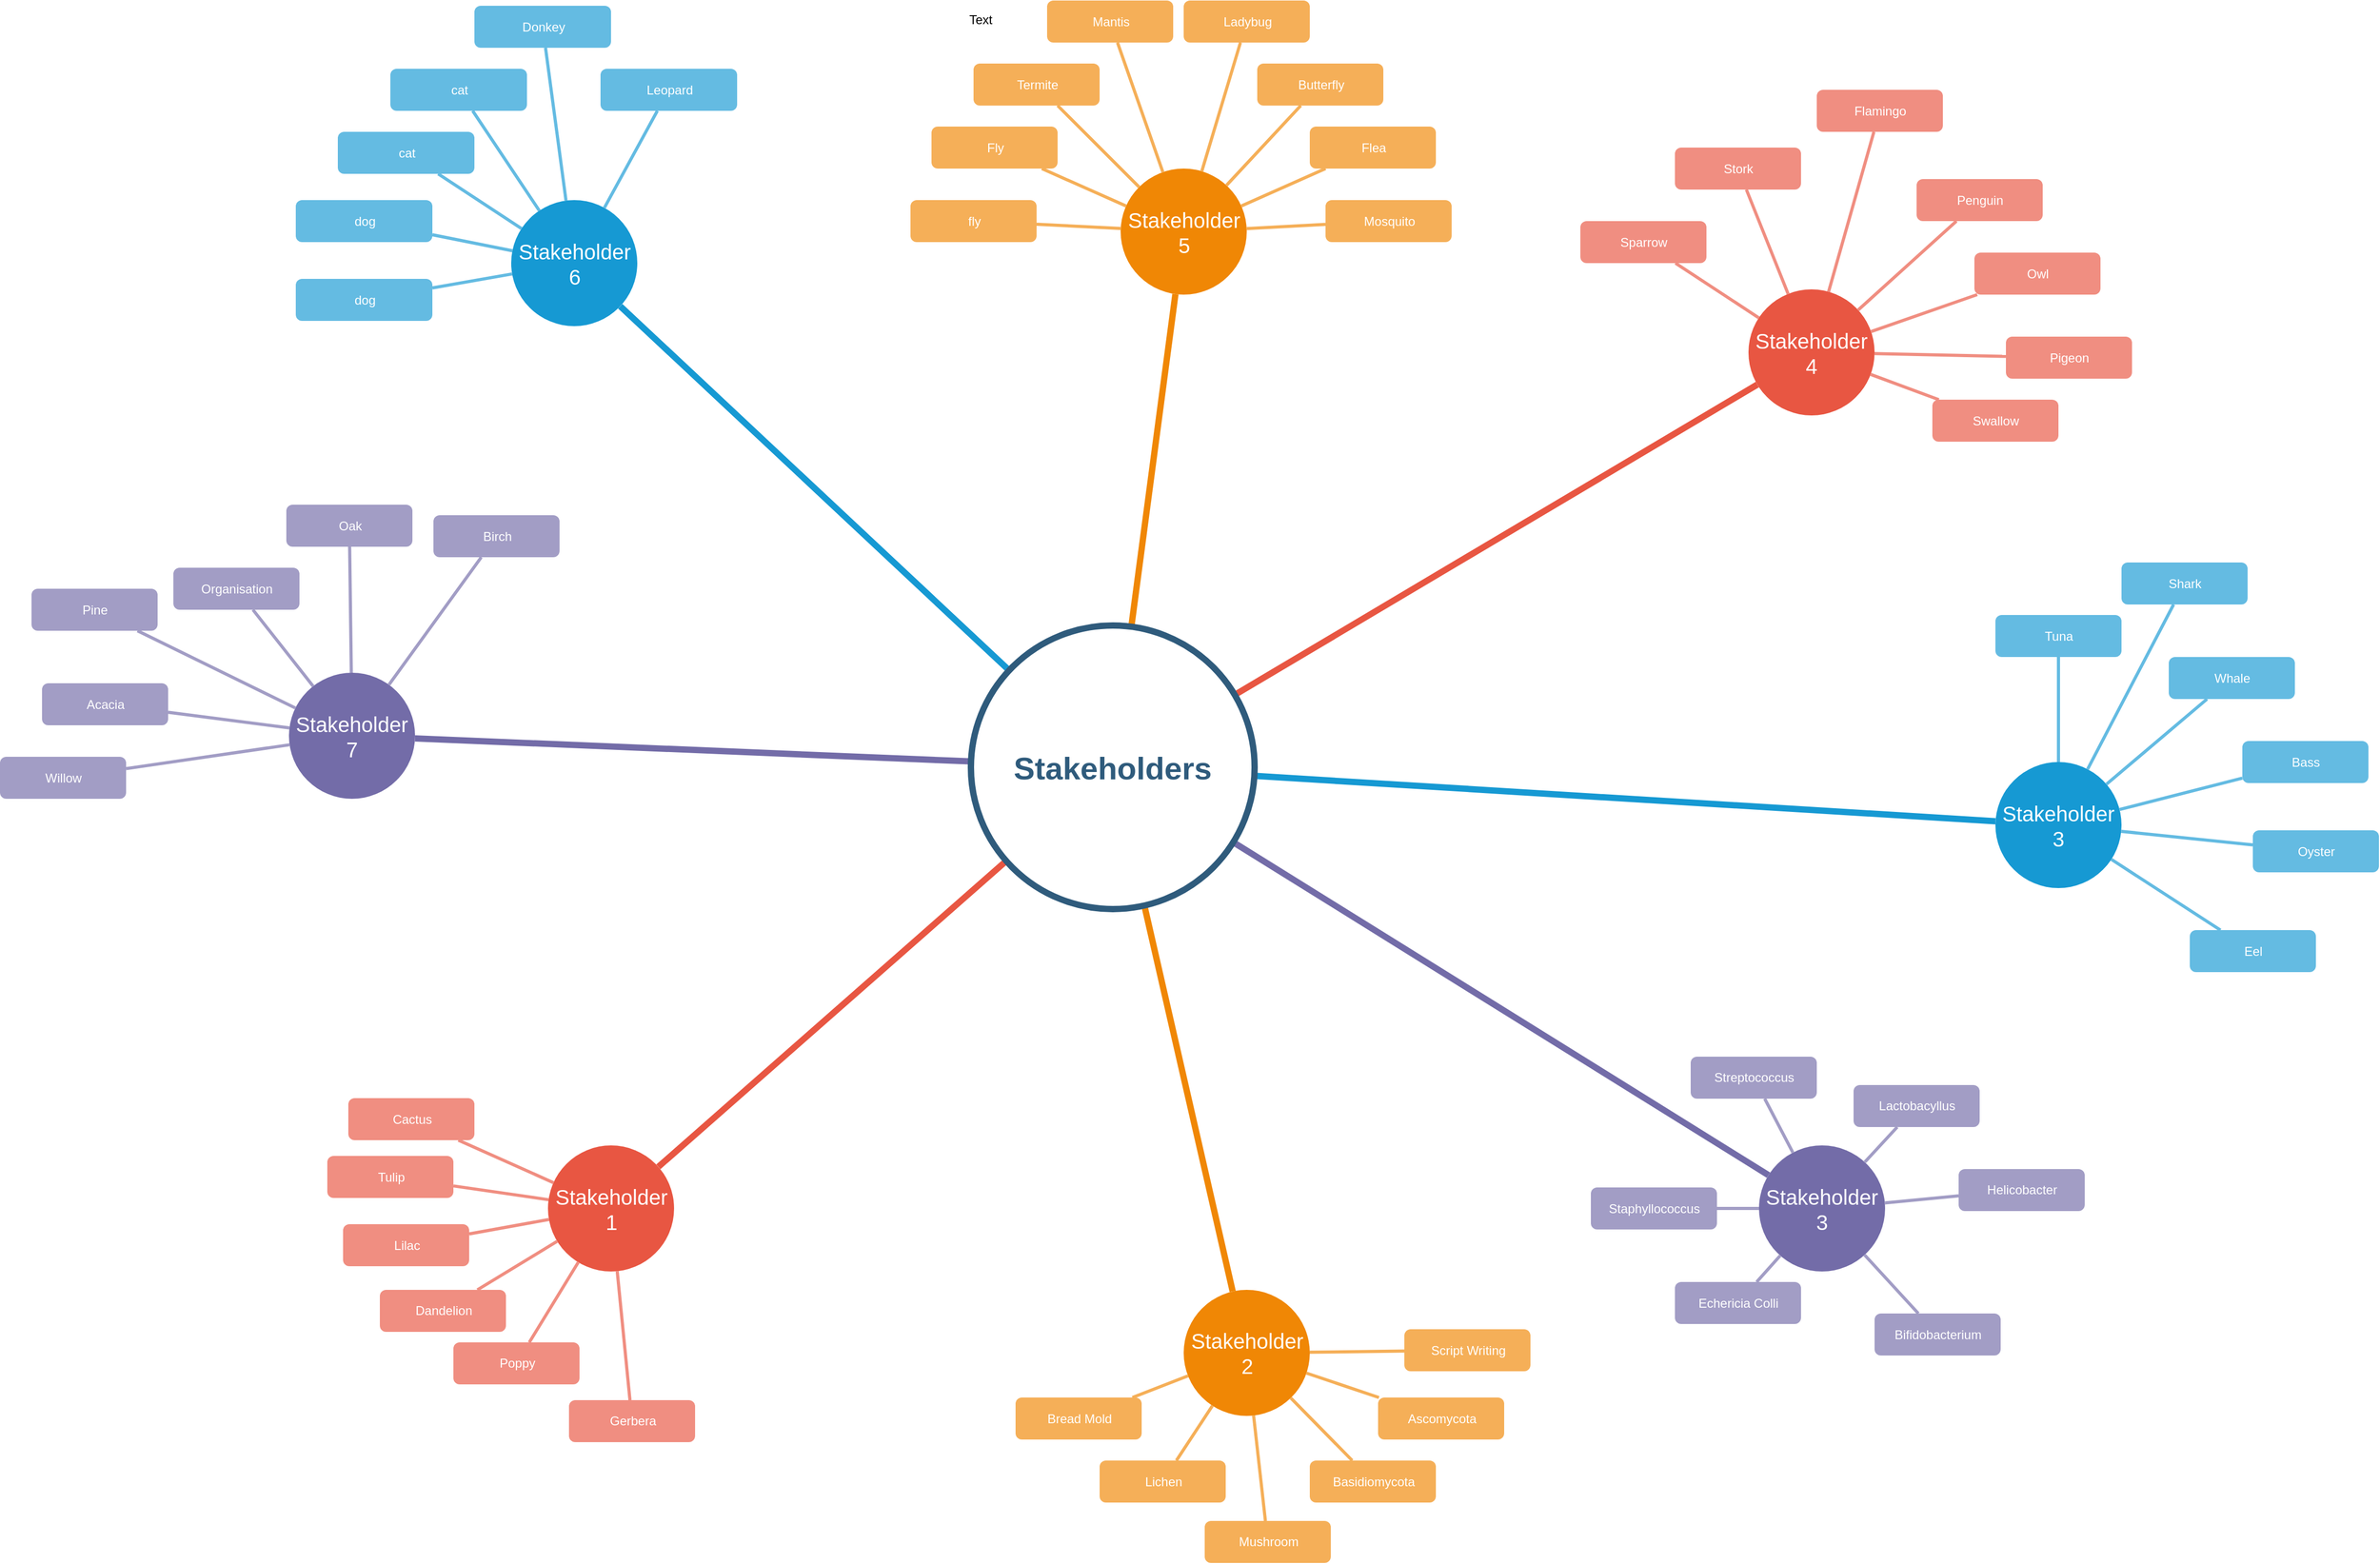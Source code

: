 <mxfile version="16.2.2" type="github">
  <diagram id="6a731a19-8d31-9384-78a2-239565b7b9f0" name="Page-1">
    <mxGraphModel dx="1186" dy="651" grid="1" gridSize="10" guides="1" tooltips="1" connect="1" arrows="1" fold="1" page="1" pageScale="1" pageWidth="1169" pageHeight="827" background="none" math="0" shadow="0">
      <root>
        <mxCell id="0" />
        <mxCell id="1" parent="0" />
        <mxCell id="SnUFuuET0ZNh_R2wUUeh-1542" value="Stakeholder 6" style="ellipse;whiteSpace=wrap;html=1;shadow=0;fontFamily=Helvetica;fontSize=20;fontColor=#FFFFFF;align=center;strokeWidth=3;fillColor=#1699D3;strokeColor=none;" parent="1" vertex="1">
          <mxGeometry x="523.5" y="271.5" width="120" height="120" as="geometry" />
        </mxCell>
        <mxCell id="SnUFuuET0ZNh_R2wUUeh-1543" value="Stakeholder 5" style="ellipse;whiteSpace=wrap;html=1;shadow=0;fontFamily=Helvetica;fontSize=20;fontColor=#FFFFFF;align=center;strokeWidth=3;fillColor=#F08705;strokeColor=none;gradientColor=none;" parent="1" vertex="1">
          <mxGeometry x="1103.5" y="241.5" width="120" height="120" as="geometry" />
        </mxCell>
        <mxCell id="SnUFuuET0ZNh_R2wUUeh-1544" value="Stakeholder 4" style="ellipse;whiteSpace=wrap;html=1;shadow=0;fontFamily=Helvetica;fontSize=20;fontColor=#FFFFFF;align=center;strokeWidth=3;fillColor=#E85642;strokeColor=none;" parent="1" vertex="1">
          <mxGeometry x="1701" y="356.5" width="120" height="120" as="geometry" />
        </mxCell>
        <mxCell id="SnUFuuET0ZNh_R2wUUeh-1545" value="Stakeholder 3" style="ellipse;whiteSpace=wrap;html=1;shadow=0;fontFamily=Helvetica;fontSize=20;fontColor=#FFFFFF;align=center;strokeWidth=3;fillColor=#1699D3;strokeColor=none;" parent="1" vertex="1">
          <mxGeometry x="1936" y="806.5" width="120" height="120" as="geometry" />
        </mxCell>
        <mxCell id="SnUFuuET0ZNh_R2wUUeh-1546" value="Stakeholder 3" style="ellipse;whiteSpace=wrap;html=1;shadow=0;fontFamily=Helvetica;fontSize=20;fontColor=#FFFFFF;align=center;strokeWidth=3;fillColor=#736ca8;strokeColor=none;" parent="1" vertex="1">
          <mxGeometry x="1711" y="1171.5" width="120" height="120" as="geometry" />
        </mxCell>
        <mxCell id="SnUFuuET0ZNh_R2wUUeh-1547" value="Stakeholder 2" style="ellipse;whiteSpace=wrap;html=1;shadow=0;fontFamily=Helvetica;fontSize=20;fontColor=#FFFFFF;align=center;strokeWidth=3;fillColor=#F08705;strokeColor=none;" parent="1" vertex="1">
          <mxGeometry x="1163.5" y="1309" width="120" height="120" as="geometry" />
        </mxCell>
        <mxCell id="SnUFuuET0ZNh_R2wUUeh-1548" value="Stakeholder 1" style="ellipse;whiteSpace=wrap;html=1;shadow=0;fontFamily=Helvetica;fontSize=20;fontColor=#FFFFFF;align=center;strokeWidth=3;fillColor=#E85642;strokeColor=none;" parent="1" vertex="1">
          <mxGeometry x="558.5" y="1171.5" width="120" height="120" as="geometry" />
        </mxCell>
        <mxCell id="SnUFuuET0ZNh_R2wUUeh-1549" style="endArrow=none;strokeWidth=6;strokeColor=#1699D3;html=1;" parent="1" source="SnUFuuET0ZNh_R2wUUeh-1647" target="SnUFuuET0ZNh_R2wUUeh-1542" edge="1">
          <mxGeometry relative="1" as="geometry" />
        </mxCell>
        <mxCell id="SnUFuuET0ZNh_R2wUUeh-1550" style="endArrow=none;strokeWidth=6;strokeColor=#f08705;html=1;" parent="1" source="SnUFuuET0ZNh_R2wUUeh-1647" target="SnUFuuET0ZNh_R2wUUeh-1543" edge="1">
          <mxGeometry relative="1" as="geometry" />
        </mxCell>
        <mxCell id="SnUFuuET0ZNh_R2wUUeh-1551" style="endArrow=none;strokeWidth=6;strokeColor=#E85642;html=1;" parent="1" source="SnUFuuET0ZNh_R2wUUeh-1647" target="SnUFuuET0ZNh_R2wUUeh-1544" edge="1">
          <mxGeometry relative="1" as="geometry" />
        </mxCell>
        <mxCell id="SnUFuuET0ZNh_R2wUUeh-1552" style="endArrow=none;strokeWidth=6;strokeColor=#1699D3;html=1;" parent="1" source="SnUFuuET0ZNh_R2wUUeh-1647" target="SnUFuuET0ZNh_R2wUUeh-1545" edge="1">
          <mxGeometry relative="1" as="geometry" />
        </mxCell>
        <mxCell id="SnUFuuET0ZNh_R2wUUeh-1553" style="endArrow=none;strokeWidth=6;strokeColor=#736CA8;html=1;" parent="1" source="SnUFuuET0ZNh_R2wUUeh-1647" target="SnUFuuET0ZNh_R2wUUeh-1648" edge="1">
          <mxGeometry relative="1" as="geometry" />
        </mxCell>
        <mxCell id="SnUFuuET0ZNh_R2wUUeh-1554" style="endArrow=none;strokeWidth=6;strokeColor=#736ca8;html=1;" parent="1" source="SnUFuuET0ZNh_R2wUUeh-1647" target="SnUFuuET0ZNh_R2wUUeh-1546" edge="1">
          <mxGeometry relative="1" as="geometry" />
        </mxCell>
        <mxCell id="SnUFuuET0ZNh_R2wUUeh-1555" value="" style="edgeStyle=none;endArrow=none;strokeWidth=6;strokeColor=#F08705;html=1;" parent="1" source="SnUFuuET0ZNh_R2wUUeh-1647" target="SnUFuuET0ZNh_R2wUUeh-1547" edge="1">
          <mxGeometry x="181" y="226.5" width="100" height="100" as="geometry">
            <mxPoint x="181" y="326.5" as="sourcePoint" />
            <mxPoint x="281" y="226.5" as="targetPoint" />
          </mxGeometry>
        </mxCell>
        <mxCell id="SnUFuuET0ZNh_R2wUUeh-1556" value="" style="edgeStyle=none;endArrow=none;strokeWidth=6;strokeColor=#E85642;html=1;" parent="1" source="SnUFuuET0ZNh_R2wUUeh-1647" target="SnUFuuET0ZNh_R2wUUeh-1548" edge="1">
          <mxGeometry x="181" y="226.5" width="100" height="100" as="geometry">
            <mxPoint x="181" y="326.5" as="sourcePoint" />
            <mxPoint x="281" y="226.5" as="targetPoint" />
          </mxGeometry>
        </mxCell>
        <mxCell id="SnUFuuET0ZNh_R2wUUeh-1557" value="dog" style="rounded=1;fillColor=#64BBE2;strokeColor=none;strokeWidth=3;shadow=0;html=1;fontColor=#FFFFFF;" parent="1" vertex="1">
          <mxGeometry x="318.5" y="346.5" width="130" height="40" as="geometry" />
        </mxCell>
        <mxCell id="SnUFuuET0ZNh_R2wUUeh-1558" value="dog" style="rounded=1;fillColor=#64BBE2;strokeColor=none;strokeWidth=3;shadow=0;html=1;fontColor=#FFFFFF;" parent="1" vertex="1">
          <mxGeometry x="318.5" y="271.5" width="130" height="40" as="geometry" />
        </mxCell>
        <mxCell id="SnUFuuET0ZNh_R2wUUeh-1559" value="cat" style="rounded=1;fillColor=#64BBE2;strokeColor=none;strokeWidth=3;shadow=0;html=1;fontColor=#FFFFFF;" parent="1" vertex="1">
          <mxGeometry x="358.5" y="206.5" width="130" height="40" as="geometry" />
        </mxCell>
        <mxCell id="SnUFuuET0ZNh_R2wUUeh-1560" value="cat" style="rounded=1;fillColor=#64BBE2;strokeColor=none;strokeWidth=3;shadow=0;html=1;fontColor=#FFFFFF;" parent="1" vertex="1">
          <mxGeometry x="408.5" y="146.5" width="130" height="40" as="geometry" />
        </mxCell>
        <mxCell id="SnUFuuET0ZNh_R2wUUeh-1561" value="Donkey" style="rounded=1;fillColor=#64BBE2;strokeColor=none;strokeWidth=3;shadow=0;html=1;fontColor=#FFFFFF;" parent="1" vertex="1">
          <mxGeometry x="488.5" y="86.5" width="130" height="40" as="geometry" />
        </mxCell>
        <mxCell id="SnUFuuET0ZNh_R2wUUeh-1562" value="Leopard" style="rounded=1;fillColor=#64BBE2;strokeColor=none;strokeWidth=3;shadow=0;html=1;fontColor=#FFFFFF;" parent="1" vertex="1">
          <mxGeometry x="608.5" y="146.5" width="130" height="40" as="geometry" />
        </mxCell>
        <mxCell id="SnUFuuET0ZNh_R2wUUeh-1563" value="" style="edgeStyle=none;endArrow=none;strokeWidth=3;strokeColor=#64BBE2;html=1;" parent="1" source="SnUFuuET0ZNh_R2wUUeh-1542" target="SnUFuuET0ZNh_R2wUUeh-1557" edge="1">
          <mxGeometry x="-221.5" y="56.5" width="100" height="100" as="geometry">
            <mxPoint x="-221.5" y="156.5" as="sourcePoint" />
            <mxPoint x="-121.5" y="56.5" as="targetPoint" />
          </mxGeometry>
        </mxCell>
        <mxCell id="SnUFuuET0ZNh_R2wUUeh-1564" value="" style="edgeStyle=none;endArrow=none;strokeWidth=3;strokeColor=#64BBE2;html=1;" parent="1" source="SnUFuuET0ZNh_R2wUUeh-1542" target="SnUFuuET0ZNh_R2wUUeh-1558" edge="1">
          <mxGeometry x="-221.5" y="56.5" width="100" height="100" as="geometry">
            <mxPoint x="-221.5" y="156.5" as="sourcePoint" />
            <mxPoint x="-121.5" y="56.5" as="targetPoint" />
          </mxGeometry>
        </mxCell>
        <mxCell id="SnUFuuET0ZNh_R2wUUeh-1565" value="" style="edgeStyle=none;endArrow=none;strokeWidth=3;strokeColor=#64BBE2;html=1;" parent="1" source="SnUFuuET0ZNh_R2wUUeh-1542" target="SnUFuuET0ZNh_R2wUUeh-1559" edge="1">
          <mxGeometry x="-221.5" y="56.5" width="100" height="100" as="geometry">
            <mxPoint x="-221.5" y="156.5" as="sourcePoint" />
            <mxPoint x="-121.5" y="56.5" as="targetPoint" />
          </mxGeometry>
        </mxCell>
        <mxCell id="SnUFuuET0ZNh_R2wUUeh-1566" value="" style="edgeStyle=none;endArrow=none;strokeWidth=3;strokeColor=#64BBE2;html=1;" parent="1" source="SnUFuuET0ZNh_R2wUUeh-1542" target="SnUFuuET0ZNh_R2wUUeh-1560" edge="1">
          <mxGeometry x="-221.5" y="56.5" width="100" height="100" as="geometry">
            <mxPoint x="-221.5" y="156.5" as="sourcePoint" />
            <mxPoint x="-121.5" y="56.5" as="targetPoint" />
          </mxGeometry>
        </mxCell>
        <mxCell id="SnUFuuET0ZNh_R2wUUeh-1567" value="" style="edgeStyle=none;endArrow=none;strokeWidth=3;strokeColor=#64BBE2;html=1;" parent="1" source="SnUFuuET0ZNh_R2wUUeh-1542" target="SnUFuuET0ZNh_R2wUUeh-1561" edge="1">
          <mxGeometry x="-221.5" y="56.5" width="100" height="100" as="geometry">
            <mxPoint x="-221.5" y="156.5" as="sourcePoint" />
            <mxPoint x="-121.5" y="56.5" as="targetPoint" />
          </mxGeometry>
        </mxCell>
        <mxCell id="SnUFuuET0ZNh_R2wUUeh-1568" value="" style="edgeStyle=none;endArrow=none;strokeWidth=3;strokeColor=#64BBE2;html=1;" parent="1" source="SnUFuuET0ZNh_R2wUUeh-1542" target="SnUFuuET0ZNh_R2wUUeh-1562" edge="1">
          <mxGeometry x="-221.5" y="56.5" width="100" height="100" as="geometry">
            <mxPoint x="-221.5" y="156.5" as="sourcePoint" />
            <mxPoint x="-121.5" y="56.5" as="targetPoint" />
          </mxGeometry>
        </mxCell>
        <mxCell id="SnUFuuET0ZNh_R2wUUeh-1569" value="fly" style="rounded=1;fillColor=#f5af58;strokeColor=none;strokeWidth=3;shadow=0;html=1;fontColor=#FFFFFF;" parent="1" vertex="1">
          <mxGeometry x="903.5" y="271.5" width="120" height="40" as="geometry" />
        </mxCell>
        <mxCell id="SnUFuuET0ZNh_R2wUUeh-1570" value="Fly" style="rounded=1;fillColor=#f5af58;strokeColor=none;strokeWidth=3;shadow=0;html=1;fontColor=#FFFFFF;" parent="1" vertex="1">
          <mxGeometry x="923.5" y="201.5" width="120" height="40" as="geometry" />
        </mxCell>
        <mxCell id="SnUFuuET0ZNh_R2wUUeh-1571" value="Termite" style="rounded=1;fillColor=#f5af58;strokeColor=none;strokeWidth=3;shadow=0;html=1;fontColor=#FFFFFF;" parent="1" vertex="1">
          <mxGeometry x="963.5" y="141.5" width="120" height="40" as="geometry" />
        </mxCell>
        <mxCell id="SnUFuuET0ZNh_R2wUUeh-1572" value="Mantis" style="rounded=1;fillColor=#f5af58;strokeColor=none;strokeWidth=3;shadow=0;html=1;fontColor=#FFFFFF;" parent="1" vertex="1">
          <mxGeometry x="1033.5" y="81.5" width="120" height="40" as="geometry" />
        </mxCell>
        <mxCell id="SnUFuuET0ZNh_R2wUUeh-1573" value="Ladybug" style="rounded=1;fillColor=#f5af58;strokeColor=none;strokeWidth=3;shadow=0;html=1;fontColor=#FFFFFF;" parent="1" vertex="1">
          <mxGeometry x="1163.5" y="81.5" width="120" height="40" as="geometry" />
        </mxCell>
        <mxCell id="SnUFuuET0ZNh_R2wUUeh-1574" value="Butterfly" style="rounded=1;fillColor=#f5af58;strokeColor=none;strokeWidth=3;shadow=0;html=1;fontColor=#FFFFFF;" parent="1" vertex="1">
          <mxGeometry x="1233.5" y="141.5" width="120" height="40" as="geometry" />
        </mxCell>
        <mxCell id="SnUFuuET0ZNh_R2wUUeh-1575" value="Flea" style="rounded=1;fillColor=#f5af58;strokeColor=none;strokeWidth=3;shadow=0;html=1;fontColor=#FFFFFF;" parent="1" vertex="1">
          <mxGeometry x="1283.5" y="201.5" width="120" height="40" as="geometry" />
        </mxCell>
        <mxCell id="SnUFuuET0ZNh_R2wUUeh-1576" value="Mosquito" style="rounded=1;fillColor=#f5af58;strokeColor=none;strokeWidth=3;shadow=0;html=1;fontColor=#FFFFFF;" parent="1" vertex="1">
          <mxGeometry x="1298.5" y="271.5" width="120" height="40" as="geometry" />
        </mxCell>
        <mxCell id="SnUFuuET0ZNh_R2wUUeh-1577" value="" style="edgeStyle=none;endArrow=none;strokeWidth=3;strokeColor=#F5AF58;html=1;" parent="1" source="SnUFuuET0ZNh_R2wUUeh-1543" target="SnUFuuET0ZNh_R2wUUeh-1569" edge="1">
          <mxGeometry x="3.5" y="21.5" width="100" height="100" as="geometry">
            <mxPoint x="3.5" y="121.5" as="sourcePoint" />
            <mxPoint x="103.5" y="21.5" as="targetPoint" />
          </mxGeometry>
        </mxCell>
        <mxCell id="SnUFuuET0ZNh_R2wUUeh-1578" value="" style="edgeStyle=none;endArrow=none;strokeWidth=3;strokeColor=#F5AF58;html=1;" parent="1" source="SnUFuuET0ZNh_R2wUUeh-1543" target="SnUFuuET0ZNh_R2wUUeh-1570" edge="1">
          <mxGeometry x="3.5" y="21.5" width="100" height="100" as="geometry">
            <mxPoint x="3.5" y="121.5" as="sourcePoint" />
            <mxPoint x="103.5" y="21.5" as="targetPoint" />
          </mxGeometry>
        </mxCell>
        <mxCell id="SnUFuuET0ZNh_R2wUUeh-1579" value="" style="edgeStyle=none;endArrow=none;strokeWidth=3;strokeColor=#F5AF58;html=1;" parent="1" source="SnUFuuET0ZNh_R2wUUeh-1543" target="SnUFuuET0ZNh_R2wUUeh-1571" edge="1">
          <mxGeometry x="3.5" y="21.5" width="100" height="100" as="geometry">
            <mxPoint x="3.5" y="121.5" as="sourcePoint" />
            <mxPoint x="103.5" y="21.5" as="targetPoint" />
          </mxGeometry>
        </mxCell>
        <mxCell id="SnUFuuET0ZNh_R2wUUeh-1580" value="" style="edgeStyle=none;endArrow=none;strokeWidth=3;strokeColor=#F5AF58;html=1;" parent="1" source="SnUFuuET0ZNh_R2wUUeh-1543" target="SnUFuuET0ZNh_R2wUUeh-1572" edge="1">
          <mxGeometry x="3.5" y="21.5" width="100" height="100" as="geometry">
            <mxPoint x="3.5" y="121.5" as="sourcePoint" />
            <mxPoint x="103.5" y="21.5" as="targetPoint" />
          </mxGeometry>
        </mxCell>
        <mxCell id="SnUFuuET0ZNh_R2wUUeh-1581" value="" style="edgeStyle=none;endArrow=none;strokeWidth=3;strokeColor=#F5AF58;html=1;" parent="1" source="SnUFuuET0ZNh_R2wUUeh-1543" target="SnUFuuET0ZNh_R2wUUeh-1573" edge="1">
          <mxGeometry x="3.5" y="21.5" width="100" height="100" as="geometry">
            <mxPoint x="3.5" y="121.5" as="sourcePoint" />
            <mxPoint x="103.5" y="21.5" as="targetPoint" />
          </mxGeometry>
        </mxCell>
        <mxCell id="SnUFuuET0ZNh_R2wUUeh-1582" value="" style="edgeStyle=none;endArrow=none;strokeWidth=3;strokeColor=#F5AF58;html=1;" parent="1" source="SnUFuuET0ZNh_R2wUUeh-1543" target="SnUFuuET0ZNh_R2wUUeh-1574" edge="1">
          <mxGeometry x="3.5" y="21.5" width="100" height="100" as="geometry">
            <mxPoint x="3.5" y="121.5" as="sourcePoint" />
            <mxPoint x="103.5" y="21.5" as="targetPoint" />
          </mxGeometry>
        </mxCell>
        <mxCell id="SnUFuuET0ZNh_R2wUUeh-1583" value="" style="edgeStyle=none;endArrow=none;strokeWidth=3;strokeColor=#F5AF58;html=1;" parent="1" source="SnUFuuET0ZNh_R2wUUeh-1543" target="SnUFuuET0ZNh_R2wUUeh-1575" edge="1">
          <mxGeometry x="3.5" y="21.5" width="100" height="100" as="geometry">
            <mxPoint x="3.5" y="121.5" as="sourcePoint" />
            <mxPoint x="103.5" y="21.5" as="targetPoint" />
          </mxGeometry>
        </mxCell>
        <mxCell id="SnUFuuET0ZNh_R2wUUeh-1584" value="" style="edgeStyle=none;endArrow=none;strokeWidth=3;strokeColor=#F5AF58;html=1;" parent="1" source="SnUFuuET0ZNh_R2wUUeh-1543" target="SnUFuuET0ZNh_R2wUUeh-1576" edge="1">
          <mxGeometry x="3.5" y="21.5" width="100" height="100" as="geometry">
            <mxPoint x="3.5" y="121.5" as="sourcePoint" />
            <mxPoint x="103.5" y="21.5" as="targetPoint" />
          </mxGeometry>
        </mxCell>
        <mxCell id="SnUFuuET0ZNh_R2wUUeh-1585" value="Pigeon" style="rounded=1;fillColor=#f08e81;strokeColor=none;strokeWidth=3;shadow=0;html=1;fontColor=#FFFFFF;" parent="1" vertex="1">
          <mxGeometry x="1946" y="401.5" width="120" height="40" as="geometry" />
        </mxCell>
        <mxCell id="SnUFuuET0ZNh_R2wUUeh-1586" value="Sparrow" style="rounded=1;fillColor=#f08e81;strokeColor=none;strokeWidth=3;shadow=0;html=1;fontColor=#FFFFFF;" parent="1" vertex="1">
          <mxGeometry x="1541" y="291.5" width="120" height="40" as="geometry" />
        </mxCell>
        <mxCell id="SnUFuuET0ZNh_R2wUUeh-1587" value="Stork" style="rounded=1;fillColor=#f08e81;strokeColor=none;strokeWidth=3;shadow=0;html=1;fontColor=#FFFFFF;" parent="1" vertex="1">
          <mxGeometry x="1631" y="221.5" width="120" height="40" as="geometry" />
        </mxCell>
        <mxCell id="SnUFuuET0ZNh_R2wUUeh-1588" value="Flamingo" style="rounded=1;fillColor=#f08e81;strokeColor=none;strokeWidth=3;shadow=0;html=1;fontColor=#FFFFFF;" parent="1" vertex="1">
          <mxGeometry x="1766" y="166.5" width="120" height="40" as="geometry" />
        </mxCell>
        <mxCell id="SnUFuuET0ZNh_R2wUUeh-1589" value="Penguin" style="rounded=1;fillColor=#f08e81;strokeColor=none;strokeWidth=3;shadow=0;html=1;fontColor=#FFFFFF;" parent="1" vertex="1">
          <mxGeometry x="1861" y="251.5" width="120" height="40" as="geometry" />
        </mxCell>
        <mxCell id="SnUFuuET0ZNh_R2wUUeh-1590" value="Owl" style="rounded=1;fillColor=#f08e81;strokeColor=none;strokeWidth=3;shadow=0;html=1;fontColor=#FFFFFF;" parent="1" vertex="1">
          <mxGeometry x="1916" y="321.5" width="120" height="40" as="geometry" />
        </mxCell>
        <mxCell id="SnUFuuET0ZNh_R2wUUeh-1591" value="Swallow" style="rounded=1;fillColor=#f08e81;strokeColor=none;strokeWidth=3;shadow=0;html=1;fontColor=#FFFFFF;" parent="1" vertex="1">
          <mxGeometry x="1876" y="461.5" width="120" height="40" as="geometry" />
        </mxCell>
        <mxCell id="SnUFuuET0ZNh_R2wUUeh-1592" value="" style="edgeStyle=none;endArrow=none;strokeWidth=3;strokeColor=#F08E81;html=1;" parent="1" source="SnUFuuET0ZNh_R2wUUeh-1544" target="SnUFuuET0ZNh_R2wUUeh-1586" edge="1">
          <mxGeometry x="31" y="106.5" width="100" height="100" as="geometry">
            <mxPoint x="31" y="206.5" as="sourcePoint" />
            <mxPoint x="131" y="106.5" as="targetPoint" />
          </mxGeometry>
        </mxCell>
        <mxCell id="SnUFuuET0ZNh_R2wUUeh-1593" value="" style="edgeStyle=none;endArrow=none;strokeWidth=3;strokeColor=#F08E81;html=1;" parent="1" source="SnUFuuET0ZNh_R2wUUeh-1544" target="SnUFuuET0ZNh_R2wUUeh-1587" edge="1">
          <mxGeometry x="31" y="106.5" width="100" height="100" as="geometry">
            <mxPoint x="31" y="206.5" as="sourcePoint" />
            <mxPoint x="131" y="106.5" as="targetPoint" />
          </mxGeometry>
        </mxCell>
        <mxCell id="SnUFuuET0ZNh_R2wUUeh-1594" value="" style="edgeStyle=none;endArrow=none;strokeWidth=3;strokeColor=#F08E81;html=1;" parent="1" source="SnUFuuET0ZNh_R2wUUeh-1544" target="SnUFuuET0ZNh_R2wUUeh-1588" edge="1">
          <mxGeometry x="31" y="106.5" width="100" height="100" as="geometry">
            <mxPoint x="31" y="206.5" as="sourcePoint" />
            <mxPoint x="131" y="106.5" as="targetPoint" />
          </mxGeometry>
        </mxCell>
        <mxCell id="SnUFuuET0ZNh_R2wUUeh-1595" value="" style="edgeStyle=none;endArrow=none;strokeWidth=3;strokeColor=#F08E81;html=1;" parent="1" source="SnUFuuET0ZNh_R2wUUeh-1544" target="SnUFuuET0ZNh_R2wUUeh-1589" edge="1">
          <mxGeometry x="31" y="106.5" width="100" height="100" as="geometry">
            <mxPoint x="31" y="206.5" as="sourcePoint" />
            <mxPoint x="131" y="106.5" as="targetPoint" />
          </mxGeometry>
        </mxCell>
        <mxCell id="SnUFuuET0ZNh_R2wUUeh-1596" value="" style="edgeStyle=none;endArrow=none;strokeWidth=3;strokeColor=#F08E81;html=1;" parent="1" source="SnUFuuET0ZNh_R2wUUeh-1544" target="SnUFuuET0ZNh_R2wUUeh-1590" edge="1">
          <mxGeometry x="31" y="106.5" width="100" height="100" as="geometry">
            <mxPoint x="31" y="206.5" as="sourcePoint" />
            <mxPoint x="131" y="106.5" as="targetPoint" />
          </mxGeometry>
        </mxCell>
        <mxCell id="SnUFuuET0ZNh_R2wUUeh-1597" value="" style="edgeStyle=none;endArrow=none;strokeWidth=3;strokeColor=#F08E81;html=1;" parent="1" source="SnUFuuET0ZNh_R2wUUeh-1544" target="SnUFuuET0ZNh_R2wUUeh-1585" edge="1">
          <mxGeometry x="31" y="106.5" width="100" height="100" as="geometry">
            <mxPoint x="31" y="206.5" as="sourcePoint" />
            <mxPoint x="131" y="106.5" as="targetPoint" />
          </mxGeometry>
        </mxCell>
        <mxCell id="SnUFuuET0ZNh_R2wUUeh-1598" value="" style="edgeStyle=none;endArrow=none;strokeWidth=3;strokeColor=#F08E81;html=1;" parent="1" source="SnUFuuET0ZNh_R2wUUeh-1544" target="SnUFuuET0ZNh_R2wUUeh-1591" edge="1">
          <mxGeometry x="31" y="106.5" width="100" height="100" as="geometry">
            <mxPoint x="31" y="206.5" as="sourcePoint" />
            <mxPoint x="131" y="106.5" as="targetPoint" />
          </mxGeometry>
        </mxCell>
        <mxCell id="SnUFuuET0ZNh_R2wUUeh-1599" value="Tuna" style="rounded=1;fillColor=#64BBE2;strokeColor=none;strokeWidth=3;shadow=0;html=1;fontColor=#FFFFFF;" parent="1" vertex="1">
          <mxGeometry x="1936" y="666.5" width="120" height="40" as="geometry" />
        </mxCell>
        <mxCell id="SnUFuuET0ZNh_R2wUUeh-1600" value="Shark" style="rounded=1;fillColor=#64BBE2;strokeColor=none;strokeWidth=3;shadow=0;html=1;fontColor=#FFFFFF;" parent="1" vertex="1">
          <mxGeometry x="2056" y="616.5" width="120" height="40" as="geometry" />
        </mxCell>
        <mxCell id="SnUFuuET0ZNh_R2wUUeh-1601" value="Whale" style="rounded=1;fillColor=#64BBE2;strokeColor=none;strokeWidth=3;shadow=0;html=1;fontColor=#FFFFFF;" parent="1" vertex="1">
          <mxGeometry x="2101" y="706.5" width="120" height="40" as="geometry" />
        </mxCell>
        <mxCell id="SnUFuuET0ZNh_R2wUUeh-1602" value="Bass" style="rounded=1;fillColor=#64BBE2;strokeColor=none;strokeWidth=3;shadow=0;html=1;fontColor=#FFFFFF;" parent="1" vertex="1">
          <mxGeometry x="2171" y="786.5" width="120" height="40" as="geometry" />
        </mxCell>
        <mxCell id="SnUFuuET0ZNh_R2wUUeh-1603" value="Eel" style="rounded=1;fillColor=#64BBE2;strokeColor=none;strokeWidth=3;shadow=0;html=1;fontColor=#FFFFFF;" parent="1" vertex="1">
          <mxGeometry x="2121" y="966.5" width="120" height="40" as="geometry" />
        </mxCell>
        <mxCell id="SnUFuuET0ZNh_R2wUUeh-1604" value="Oyster" style="rounded=1;fillColor=#64BBE2;strokeColor=none;strokeWidth=3;shadow=0;html=1;fontColor=#FFFFFF;" parent="1" vertex="1">
          <mxGeometry x="2181" y="871.5" width="120" height="40" as="geometry" />
        </mxCell>
        <mxCell id="SnUFuuET0ZNh_R2wUUeh-1605" value="" style="edgeStyle=none;endArrow=none;strokeWidth=3;strokeColor=#64BBE2;html=1;" parent="1" source="SnUFuuET0ZNh_R2wUUeh-1545" target="SnUFuuET0ZNh_R2wUUeh-1599" edge="1">
          <mxGeometry x="-24" y="196.5" width="100" height="100" as="geometry">
            <mxPoint x="-24" y="296.5" as="sourcePoint" />
            <mxPoint x="76" y="196.5" as="targetPoint" />
          </mxGeometry>
        </mxCell>
        <mxCell id="SnUFuuET0ZNh_R2wUUeh-1606" value="" style="edgeStyle=none;endArrow=none;strokeWidth=3;strokeColor=#64BBE2;html=1;" parent="1" source="SnUFuuET0ZNh_R2wUUeh-1545" target="SnUFuuET0ZNh_R2wUUeh-1600" edge="1">
          <mxGeometry x="-24" y="196.5" width="100" height="100" as="geometry">
            <mxPoint x="-24" y="296.5" as="sourcePoint" />
            <mxPoint x="76" y="196.5" as="targetPoint" />
          </mxGeometry>
        </mxCell>
        <mxCell id="SnUFuuET0ZNh_R2wUUeh-1607" value="" style="edgeStyle=none;endArrow=none;strokeWidth=3;strokeColor=#64BBE2;html=1;" parent="1" source="SnUFuuET0ZNh_R2wUUeh-1545" target="SnUFuuET0ZNh_R2wUUeh-1601" edge="1">
          <mxGeometry x="-24" y="196.5" width="100" height="100" as="geometry">
            <mxPoint x="-24" y="296.5" as="sourcePoint" />
            <mxPoint x="76" y="196.5" as="targetPoint" />
          </mxGeometry>
        </mxCell>
        <mxCell id="SnUFuuET0ZNh_R2wUUeh-1608" value="" style="edgeStyle=none;endArrow=none;strokeWidth=3;strokeColor=#64BBE2;html=1;" parent="1" source="SnUFuuET0ZNh_R2wUUeh-1545" target="SnUFuuET0ZNh_R2wUUeh-1602" edge="1">
          <mxGeometry x="-24" y="196.5" width="100" height="100" as="geometry">
            <mxPoint x="-24" y="296.5" as="sourcePoint" />
            <mxPoint x="76" y="196.5" as="targetPoint" />
          </mxGeometry>
        </mxCell>
        <mxCell id="SnUFuuET0ZNh_R2wUUeh-1609" value="" style="edgeStyle=none;endArrow=none;strokeWidth=3;strokeColor=#64BBE2;html=1;" parent="1" source="SnUFuuET0ZNh_R2wUUeh-1545" target="SnUFuuET0ZNh_R2wUUeh-1604" edge="1">
          <mxGeometry x="-24" y="196.5" width="100" height="100" as="geometry">
            <mxPoint x="-24" y="296.5" as="sourcePoint" />
            <mxPoint x="76" y="196.5" as="targetPoint" />
          </mxGeometry>
        </mxCell>
        <mxCell id="SnUFuuET0ZNh_R2wUUeh-1610" value="" style="edgeStyle=none;endArrow=none;strokeWidth=3;strokeColor=#64BBE2;html=1;" parent="1" source="SnUFuuET0ZNh_R2wUUeh-1545" target="SnUFuuET0ZNh_R2wUUeh-1603" edge="1">
          <mxGeometry x="-24" y="196.5" width="100" height="100" as="geometry">
            <mxPoint x="-24" y="296.5" as="sourcePoint" />
            <mxPoint x="76" y="196.5" as="targetPoint" />
          </mxGeometry>
        </mxCell>
        <mxCell id="SnUFuuET0ZNh_R2wUUeh-1611" value="Streptococcus" style="rounded=1;fillColor=#a29dc5;strokeColor=none;strokeWidth=3;shadow=0;html=1;fontColor=#FFFFFF;" parent="1" vertex="1">
          <mxGeometry x="1646" y="1087" width="120" height="40" as="geometry" />
        </mxCell>
        <mxCell id="SnUFuuET0ZNh_R2wUUeh-1612" value="Echericia Colli" style="rounded=1;fillColor=#a29dc5;strokeColor=none;strokeWidth=3;shadow=0;html=1;fontColor=#FFFFFF;" parent="1" vertex="1">
          <mxGeometry x="1631" y="1301.5" width="120" height="40" as="geometry" />
        </mxCell>
        <mxCell id="SnUFuuET0ZNh_R2wUUeh-1613" value="Lactobacyllus" style="rounded=1;fillColor=#a29dc5;strokeColor=none;strokeWidth=3;shadow=0;html=1;fontColor=#FFFFFF;" parent="1" vertex="1">
          <mxGeometry x="1801" y="1114" width="120" height="40" as="geometry" />
        </mxCell>
        <mxCell id="SnUFuuET0ZNh_R2wUUeh-1614" value="Helicobacter" style="rounded=1;fillColor=#a29dc5;strokeColor=none;strokeWidth=3;shadow=0;html=1;fontColor=#FFFFFF;" parent="1" vertex="1">
          <mxGeometry x="1901" y="1194" width="120" height="40" as="geometry" />
        </mxCell>
        <mxCell id="SnUFuuET0ZNh_R2wUUeh-1615" value="Bifidobacterium" style="rounded=1;fillColor=#a29dc5;strokeColor=none;strokeWidth=3;shadow=0;html=1;fontColor=#FFFFFF;" parent="1" vertex="1">
          <mxGeometry x="1821" y="1331.5" width="120" height="40" as="geometry" />
        </mxCell>
        <mxCell id="SnUFuuET0ZNh_R2wUUeh-1616" value="Staphyllococcus" style="rounded=1;fillColor=#a29dc5;strokeColor=none;strokeWidth=3;shadow=0;html=1;fontColor=#FFFFFF;" parent="1" vertex="1">
          <mxGeometry x="1551" y="1211.5" width="120" height="40" as="geometry" />
        </mxCell>
        <mxCell id="SnUFuuET0ZNh_R2wUUeh-1617" value="" style="edgeStyle=none;endArrow=none;strokeWidth=3;strokeColor=#A29DC5;html=1;" parent="1" source="SnUFuuET0ZNh_R2wUUeh-1546" target="SnUFuuET0ZNh_R2wUUeh-1614" edge="1">
          <mxGeometry x="251" y="-103.5" width="100" height="100" as="geometry">
            <mxPoint x="251" y="-3.5" as="sourcePoint" />
            <mxPoint x="351" y="-103.5" as="targetPoint" />
          </mxGeometry>
        </mxCell>
        <mxCell id="SnUFuuET0ZNh_R2wUUeh-1618" value="" style="edgeStyle=none;endArrow=none;strokeWidth=3;strokeColor=#A29DC5;html=1;" parent="1" source="SnUFuuET0ZNh_R2wUUeh-1546" target="SnUFuuET0ZNh_R2wUUeh-1615" edge="1">
          <mxGeometry x="251" y="-103.5" width="100" height="100" as="geometry">
            <mxPoint x="251" y="-3.5" as="sourcePoint" />
            <mxPoint x="351" y="-103.5" as="targetPoint" />
          </mxGeometry>
        </mxCell>
        <mxCell id="SnUFuuET0ZNh_R2wUUeh-1619" value="" style="edgeStyle=none;endArrow=none;strokeWidth=3;strokeColor=#A29DC5;html=1;" parent="1" source="SnUFuuET0ZNh_R2wUUeh-1546" target="SnUFuuET0ZNh_R2wUUeh-1612" edge="1">
          <mxGeometry x="251" y="-103.5" width="100" height="100" as="geometry">
            <mxPoint x="251" y="-3.5" as="sourcePoint" />
            <mxPoint x="351" y="-103.5" as="targetPoint" />
          </mxGeometry>
        </mxCell>
        <mxCell id="SnUFuuET0ZNh_R2wUUeh-1620" value="" style="edgeStyle=none;endArrow=none;strokeWidth=3;strokeColor=#A29DC5;html=1;" parent="1" source="SnUFuuET0ZNh_R2wUUeh-1546" target="SnUFuuET0ZNh_R2wUUeh-1616" edge="1">
          <mxGeometry x="251" y="-103.5" width="100" height="100" as="geometry">
            <mxPoint x="251" y="-3.5" as="sourcePoint" />
            <mxPoint x="351" y="-103.5" as="targetPoint" />
          </mxGeometry>
        </mxCell>
        <mxCell id="SnUFuuET0ZNh_R2wUUeh-1621" value="" style="edgeStyle=none;endArrow=none;strokeWidth=3;strokeColor=#A29DC5;html=1;" parent="1" source="SnUFuuET0ZNh_R2wUUeh-1546" target="SnUFuuET0ZNh_R2wUUeh-1611" edge="1">
          <mxGeometry x="251" y="-103.5" width="100" height="100" as="geometry">
            <mxPoint x="251" y="-3.5" as="sourcePoint" />
            <mxPoint x="351" y="-103.5" as="targetPoint" />
          </mxGeometry>
        </mxCell>
        <mxCell id="SnUFuuET0ZNh_R2wUUeh-1622" value="Script Writing" style="rounded=1;fillColor=#f5af58;strokeColor=none;strokeWidth=3;shadow=0;html=1;fontColor=#FFFFFF;" parent="1" vertex="1">
          <mxGeometry x="1373.5" y="1346.5" width="120" height="40" as="geometry" />
        </mxCell>
        <mxCell id="SnUFuuET0ZNh_R2wUUeh-1623" value="Ascomycota" style="rounded=1;fillColor=#f5af58;strokeColor=none;strokeWidth=3;shadow=0;html=1;fontColor=#FFFFFF;" parent="1" vertex="1">
          <mxGeometry x="1348.5" y="1411.5" width="120" height="40" as="geometry" />
        </mxCell>
        <mxCell id="SnUFuuET0ZNh_R2wUUeh-1624" value="Basidiomycota" style="rounded=1;fillColor=#f5af58;strokeColor=none;strokeWidth=3;shadow=0;html=1;fontColor=#FFFFFF;" parent="1" vertex="1">
          <mxGeometry x="1283.5" y="1471.5" width="120" height="40" as="geometry" />
        </mxCell>
        <mxCell id="SnUFuuET0ZNh_R2wUUeh-1625" value="Mushroom" style="rounded=1;fillColor=#f5af58;strokeColor=none;strokeWidth=3;shadow=0;html=1;fontColor=#FFFFFF;" parent="1" vertex="1">
          <mxGeometry x="1183.5" y="1529" width="120" height="40" as="geometry" />
        </mxCell>
        <mxCell id="SnUFuuET0ZNh_R2wUUeh-1626" value="Lichen" style="rounded=1;fillColor=#f5af58;strokeColor=none;strokeWidth=3;shadow=0;html=1;fontColor=#FFFFFF;" parent="1" vertex="1">
          <mxGeometry x="1083.5" y="1471.5" width="120" height="40" as="geometry" />
        </mxCell>
        <mxCell id="SnUFuuET0ZNh_R2wUUeh-1627" value="Bread Mold" style="rounded=1;fillColor=#f5af58;strokeColor=none;strokeWidth=3;shadow=0;html=1;fontColor=#FFFFFF;" parent="1" vertex="1">
          <mxGeometry x="1003.5" y="1411.5" width="120" height="40" as="geometry" />
        </mxCell>
        <mxCell id="SnUFuuET0ZNh_R2wUUeh-1628" value="" style="edgeStyle=none;endArrow=none;strokeWidth=3;strokeColor=#F5AF58;html=1;" parent="1" source="SnUFuuET0ZNh_R2wUUeh-1547" target="SnUFuuET0ZNh_R2wUUeh-1622" edge="1">
          <mxGeometry x="243.5" y="39" width="100" height="100" as="geometry">
            <mxPoint x="243.5" y="139" as="sourcePoint" />
            <mxPoint x="343.5" y="39" as="targetPoint" />
          </mxGeometry>
        </mxCell>
        <mxCell id="SnUFuuET0ZNh_R2wUUeh-1629" value="" style="edgeStyle=none;endArrow=none;strokeWidth=3;strokeColor=#F5AF58;html=1;" parent="1" source="SnUFuuET0ZNh_R2wUUeh-1547" target="SnUFuuET0ZNh_R2wUUeh-1623" edge="1">
          <mxGeometry x="243.5" y="39" width="100" height="100" as="geometry">
            <mxPoint x="243.5" y="139" as="sourcePoint" />
            <mxPoint x="343.5" y="39" as="targetPoint" />
          </mxGeometry>
        </mxCell>
        <mxCell id="SnUFuuET0ZNh_R2wUUeh-1630" value="" style="edgeStyle=none;endArrow=none;strokeWidth=3;strokeColor=#F5AF58;html=1;" parent="1" source="SnUFuuET0ZNh_R2wUUeh-1547" target="SnUFuuET0ZNh_R2wUUeh-1624" edge="1">
          <mxGeometry x="243.5" y="39" width="100" height="100" as="geometry">
            <mxPoint x="243.5" y="139" as="sourcePoint" />
            <mxPoint x="343.5" y="39" as="targetPoint" />
          </mxGeometry>
        </mxCell>
        <mxCell id="SnUFuuET0ZNh_R2wUUeh-1631" value="" style="edgeStyle=none;endArrow=none;strokeWidth=3;strokeColor=#F5AF58;html=1;" parent="1" source="SnUFuuET0ZNh_R2wUUeh-1547" target="SnUFuuET0ZNh_R2wUUeh-1625" edge="1">
          <mxGeometry x="243.5" y="39" width="100" height="100" as="geometry">
            <mxPoint x="243.5" y="139" as="sourcePoint" />
            <mxPoint x="343.5" y="39" as="targetPoint" />
          </mxGeometry>
        </mxCell>
        <mxCell id="SnUFuuET0ZNh_R2wUUeh-1632" value="" style="edgeStyle=none;endArrow=none;strokeWidth=3;strokeColor=#F5AF58;html=1;" parent="1" source="SnUFuuET0ZNh_R2wUUeh-1547" target="SnUFuuET0ZNh_R2wUUeh-1626" edge="1">
          <mxGeometry x="243.5" y="39" width="100" height="100" as="geometry">
            <mxPoint x="243.5" y="139" as="sourcePoint" />
            <mxPoint x="343.5" y="39" as="targetPoint" />
          </mxGeometry>
        </mxCell>
        <mxCell id="SnUFuuET0ZNh_R2wUUeh-1633" value="" style="edgeStyle=none;endArrow=none;strokeWidth=3;strokeColor=#F5AF58;html=1;" parent="1" source="SnUFuuET0ZNh_R2wUUeh-1547" target="SnUFuuET0ZNh_R2wUUeh-1627" edge="1">
          <mxGeometry x="243.5" y="39" width="100" height="100" as="geometry">
            <mxPoint x="243.5" y="139" as="sourcePoint" />
            <mxPoint x="343.5" y="39" as="targetPoint" />
          </mxGeometry>
        </mxCell>
        <mxCell id="SnUFuuET0ZNh_R2wUUeh-1634" value="Cactus" style="rounded=1;fillColor=#f08e81;strokeColor=none;strokeWidth=3;shadow=0;html=1;fontColor=#FFFFFF;" parent="1" vertex="1">
          <mxGeometry x="368.5" y="1126.5" width="120" height="40" as="geometry" />
        </mxCell>
        <mxCell id="SnUFuuET0ZNh_R2wUUeh-1635" value="Tulip" style="rounded=1;fillColor=#f08e81;strokeColor=none;strokeWidth=3;shadow=0;html=1;fontColor=#FFFFFF;" parent="1" vertex="1">
          <mxGeometry x="348.5" y="1181.5" width="120" height="40" as="geometry" />
        </mxCell>
        <mxCell id="SnUFuuET0ZNh_R2wUUeh-1636" value="Lilac" style="rounded=1;fillColor=#f08e81;strokeColor=none;strokeWidth=3;shadow=0;html=1;fontColor=#FFFFFF;" parent="1" vertex="1">
          <mxGeometry x="363.5" y="1246.5" width="120" height="40" as="geometry" />
        </mxCell>
        <mxCell id="SnUFuuET0ZNh_R2wUUeh-1637" value="Dandelion" style="rounded=1;fillColor=#f08e81;strokeColor=none;strokeWidth=3;shadow=0;html=1;fontColor=#FFFFFF;" parent="1" vertex="1">
          <mxGeometry x="398.5" y="1309" width="120" height="40" as="geometry" />
        </mxCell>
        <mxCell id="SnUFuuET0ZNh_R2wUUeh-1638" value="Poppy" style="rounded=1;fillColor=#f08e81;strokeColor=none;strokeWidth=3;shadow=0;html=1;fontColor=#FFFFFF;" parent="1" vertex="1">
          <mxGeometry x="468.5" y="1359" width="120" height="40" as="geometry" />
        </mxCell>
        <mxCell id="SnUFuuET0ZNh_R2wUUeh-1639" value="Gerbera" style="rounded=1;fillColor=#f08e81;strokeColor=none;strokeWidth=3;shadow=0;html=1;fontColor=#FFFFFF;" parent="1" vertex="1">
          <mxGeometry x="578.5" y="1414" width="120" height="40" as="geometry" />
        </mxCell>
        <mxCell id="SnUFuuET0ZNh_R2wUUeh-1640" value="" style="edgeStyle=none;endArrow=none;strokeWidth=3;strokeColor=#F08E81;html=1;" parent="1" source="SnUFuuET0ZNh_R2wUUeh-1548" target="SnUFuuET0ZNh_R2wUUeh-1634" edge="1">
          <mxGeometry x="188.5" y="51.5" width="100" height="100" as="geometry">
            <mxPoint x="188.5" y="151.5" as="sourcePoint" />
            <mxPoint x="288.5" y="51.5" as="targetPoint" />
          </mxGeometry>
        </mxCell>
        <mxCell id="SnUFuuET0ZNh_R2wUUeh-1641" value="" style="edgeStyle=none;endArrow=none;strokeWidth=3;strokeColor=#F08E81;html=1;" parent="1" source="SnUFuuET0ZNh_R2wUUeh-1548" target="SnUFuuET0ZNh_R2wUUeh-1635" edge="1">
          <mxGeometry x="188.5" y="51.5" width="100" height="100" as="geometry">
            <mxPoint x="188.5" y="151.5" as="sourcePoint" />
            <mxPoint x="288.5" y="51.5" as="targetPoint" />
          </mxGeometry>
        </mxCell>
        <mxCell id="SnUFuuET0ZNh_R2wUUeh-1642" value="" style="edgeStyle=none;endArrow=none;strokeWidth=3;strokeColor=#F08E81;html=1;" parent="1" source="SnUFuuET0ZNh_R2wUUeh-1548" target="SnUFuuET0ZNh_R2wUUeh-1636" edge="1">
          <mxGeometry x="188.5" y="51.5" width="100" height="100" as="geometry">
            <mxPoint x="188.5" y="151.5" as="sourcePoint" />
            <mxPoint x="288.5" y="51.5" as="targetPoint" />
          </mxGeometry>
        </mxCell>
        <mxCell id="SnUFuuET0ZNh_R2wUUeh-1643" value="" style="edgeStyle=none;endArrow=none;strokeWidth=3;strokeColor=#F08E81;html=1;" parent="1" source="SnUFuuET0ZNh_R2wUUeh-1548" target="SnUFuuET0ZNh_R2wUUeh-1637" edge="1">
          <mxGeometry x="188.5" y="51.5" width="100" height="100" as="geometry">
            <mxPoint x="188.5" y="151.5" as="sourcePoint" />
            <mxPoint x="288.5" y="51.5" as="targetPoint" />
          </mxGeometry>
        </mxCell>
        <mxCell id="SnUFuuET0ZNh_R2wUUeh-1644" value="" style="edgeStyle=none;endArrow=none;strokeWidth=3;strokeColor=#F08E81;html=1;" parent="1" source="SnUFuuET0ZNh_R2wUUeh-1548" target="SnUFuuET0ZNh_R2wUUeh-1638" edge="1">
          <mxGeometry x="188.5" y="51.5" width="100" height="100" as="geometry">
            <mxPoint x="188.5" y="151.5" as="sourcePoint" />
            <mxPoint x="288.5" y="51.5" as="targetPoint" />
          </mxGeometry>
        </mxCell>
        <mxCell id="SnUFuuET0ZNh_R2wUUeh-1645" value="" style="edgeStyle=none;endArrow=none;strokeWidth=3;strokeColor=#F08E81;html=1;" parent="1" source="SnUFuuET0ZNh_R2wUUeh-1548" target="SnUFuuET0ZNh_R2wUUeh-1639" edge="1">
          <mxGeometry x="188.5" y="51.5" width="100" height="100" as="geometry">
            <mxPoint x="188.5" y="151.5" as="sourcePoint" />
            <mxPoint x="288.5" y="51.5" as="targetPoint" />
          </mxGeometry>
        </mxCell>
        <mxCell id="SnUFuuET0ZNh_R2wUUeh-1646" style="edgeStyle=orthogonalEdgeStyle;rounded=0;html=1;exitX=0.75;exitY=0;entryX=0.75;entryY=0;startArrow=none;startFill=0;endArrow=block;endFill=1;jettySize=auto;orthogonalLoop=1;strokeColor=#12aab5;strokeWidth=6;fontSize=20;fontColor=#2F5B7C;" parent="1" edge="1">
          <mxGeometry relative="1" as="geometry">
            <mxPoint x="1611" y="371.5" as="sourcePoint" />
            <mxPoint x="1611" y="371.5" as="targetPoint" />
          </mxGeometry>
        </mxCell>
        <mxCell id="SnUFuuET0ZNh_R2wUUeh-1647" value="Stakeholders" style="ellipse;whiteSpace=wrap;html=1;shadow=0;fontFamily=Helvetica;fontSize=30;fontColor=#2F5B7C;align=center;strokeColor=#2F5B7C;strokeWidth=6;fillColor=#FFFFFF;fontStyle=1;gradientColor=none;" parent="1" vertex="1">
          <mxGeometry x="961" y="676.5" width="270" height="270" as="geometry" />
        </mxCell>
        <mxCell id="SnUFuuET0ZNh_R2wUUeh-1648" value="Stakeholder 7" style="ellipse;whiteSpace=wrap;html=1;shadow=0;fontFamily=Helvetica;fontSize=20;fontColor=#FFFFFF;align=center;strokeWidth=3;fillColor=#736ca8;strokeColor=none;" parent="1" vertex="1">
          <mxGeometry x="312" y="721.5" width="120" height="120" as="geometry" />
        </mxCell>
        <mxCell id="SnUFuuET0ZNh_R2wUUeh-1649" value="Organisation" style="rounded=1;fillColor=#a29dc5;strokeColor=none;strokeWidth=3;shadow=0;html=1;fontColor=#FFFFFF;" parent="1" vertex="1">
          <mxGeometry x="202" y="621.5" width="120" height="40" as="geometry" />
        </mxCell>
        <mxCell id="SnUFuuET0ZNh_R2wUUeh-1650" value="Oak" style="rounded=1;fillColor=#a29dc5;strokeColor=none;strokeWidth=3;shadow=0;html=1;fontColor=#FFFFFF;" parent="1" vertex="1">
          <mxGeometry x="309.5" y="561.5" width="120" height="40" as="geometry" />
        </mxCell>
        <mxCell id="SnUFuuET0ZNh_R2wUUeh-1651" value="Birch" style="rounded=1;fillColor=#a29dc5;strokeColor=none;strokeWidth=3;shadow=0;html=1;fontColor=#FFFFFF;" parent="1" vertex="1">
          <mxGeometry x="449.5" y="571.5" width="120" height="40" as="geometry" />
        </mxCell>
        <mxCell id="SnUFuuET0ZNh_R2wUUeh-1652" value="Pine" style="rounded=1;fillColor=#a29dc5;strokeColor=none;strokeWidth=3;shadow=0;html=1;fontColor=#FFFFFF;" parent="1" vertex="1">
          <mxGeometry x="67" y="641.5" width="120" height="40" as="geometry" />
        </mxCell>
        <mxCell id="SnUFuuET0ZNh_R2wUUeh-1653" value="Willow" style="rounded=1;fillColor=#a29dc5;strokeColor=none;strokeWidth=3;shadow=0;html=1;fontColor=#FFFFFF;" parent="1" vertex="1">
          <mxGeometry x="37" y="801.5" width="120" height="40" as="geometry" />
        </mxCell>
        <mxCell id="SnUFuuET0ZNh_R2wUUeh-1654" value="" style="edgeStyle=none;endArrow=none;strokeWidth=3;strokeColor=#A29DC5;html=1;" parent="1" source="SnUFuuET0ZNh_R2wUUeh-1648" target="SnUFuuET0ZNh_R2wUUeh-1649" edge="1">
          <mxGeometry x="-1498" y="-303.5" width="100" height="100" as="geometry">
            <mxPoint x="-1498" y="-203.5" as="sourcePoint" />
            <mxPoint x="-1398" y="-303.5" as="targetPoint" />
          </mxGeometry>
        </mxCell>
        <mxCell id="SnUFuuET0ZNh_R2wUUeh-1655" value="Acacia" style="rounded=1;fillColor=#a29dc5;strokeColor=none;strokeWidth=3;shadow=0;html=1;fontColor=#FFFFFF;" parent="1" vertex="1">
          <mxGeometry x="77" y="731.5" width="120" height="40" as="geometry" />
        </mxCell>
        <mxCell id="SnUFuuET0ZNh_R2wUUeh-1656" value="" style="edgeStyle=none;endArrow=none;strokeWidth=3;strokeColor=#A29DC5;html=1;" parent="1" source="SnUFuuET0ZNh_R2wUUeh-1648" target="SnUFuuET0ZNh_R2wUUeh-1650" edge="1">
          <mxGeometry x="-1498" y="-303.5" width="100" height="100" as="geometry">
            <mxPoint x="-1498" y="-203.5" as="sourcePoint" />
            <mxPoint x="-1398" y="-303.5" as="targetPoint" />
          </mxGeometry>
        </mxCell>
        <mxCell id="SnUFuuET0ZNh_R2wUUeh-1657" value="" style="edgeStyle=none;endArrow=none;strokeWidth=3;strokeColor=#A29DC5;html=1;" parent="1" source="SnUFuuET0ZNh_R2wUUeh-1648" target="SnUFuuET0ZNh_R2wUUeh-1651" edge="1">
          <mxGeometry x="-1498" y="-303.5" width="100" height="100" as="geometry">
            <mxPoint x="-1498" y="-203.5" as="sourcePoint" />
            <mxPoint x="-1398" y="-303.5" as="targetPoint" />
          </mxGeometry>
        </mxCell>
        <mxCell id="SnUFuuET0ZNh_R2wUUeh-1658" value="" style="edgeStyle=none;endArrow=none;strokeWidth=3;strokeColor=#A29DC5;html=1;" parent="1" source="SnUFuuET0ZNh_R2wUUeh-1648" target="SnUFuuET0ZNh_R2wUUeh-1652" edge="1">
          <mxGeometry x="-1498" y="-303.5" width="100" height="100" as="geometry">
            <mxPoint x="-1498" y="-203.5" as="sourcePoint" />
            <mxPoint x="-1398" y="-303.5" as="targetPoint" />
          </mxGeometry>
        </mxCell>
        <mxCell id="SnUFuuET0ZNh_R2wUUeh-1659" value="" style="edgeStyle=none;endArrow=none;strokeWidth=3;strokeColor=#A29DC5;html=1;" parent="1" source="SnUFuuET0ZNh_R2wUUeh-1648" target="SnUFuuET0ZNh_R2wUUeh-1653" edge="1">
          <mxGeometry x="-1498" y="-303.5" width="100" height="100" as="geometry">
            <mxPoint x="-1498" y="-203.5" as="sourcePoint" />
            <mxPoint x="-1398" y="-303.5" as="targetPoint" />
          </mxGeometry>
        </mxCell>
        <mxCell id="SnUFuuET0ZNh_R2wUUeh-1660" value="" style="edgeStyle=none;endArrow=none;strokeWidth=3;strokeColor=#A29DC5;html=1;" parent="1" source="SnUFuuET0ZNh_R2wUUeh-1648" target="SnUFuuET0ZNh_R2wUUeh-1655" edge="1">
          <mxGeometry x="-1498" y="-303.5" width="100" height="100" as="geometry">
            <mxPoint x="-1498" y="-203.5" as="sourcePoint" />
            <mxPoint x="-1398" y="-303.5" as="targetPoint" />
          </mxGeometry>
        </mxCell>
        <mxCell id="SnUFuuET0ZNh_R2wUUeh-1661" value="" style="edgeStyle=none;endArrow=none;strokeWidth=3;strokeColor=#A29DC5;html=1;" parent="1" source="SnUFuuET0ZNh_R2wUUeh-1546" target="SnUFuuET0ZNh_R2wUUeh-1613" edge="1">
          <mxGeometry x="-1174" y="-408.5" width="100" height="100" as="geometry">
            <mxPoint x="-1174" y="-308.5" as="sourcePoint" />
            <mxPoint x="-1074" y="-408.5" as="targetPoint" />
          </mxGeometry>
        </mxCell>
        <mxCell id="SnUFuuET0ZNh_R2wUUeh-1662" style="edgeStyle=none;rounded=0;html=1;exitX=0.5;exitY=1;endArrow=none;endFill=0;jettySize=auto;orthogonalLoop=1;strokeColor=#736CA8;strokeWidth=2;fillColor=#64bbe2;fontSize=20;fontColor=#23445D;" parent="1" source="SnUFuuET0ZNh_R2wUUeh-1655" target="SnUFuuET0ZNh_R2wUUeh-1655" edge="1">
          <mxGeometry relative="1" as="geometry" />
        </mxCell>
        <mxCell id="r8St36SR-VAl34G2ELDu-1" value="Text" style="text;html=1;align=center;verticalAlign=middle;resizable=0;points=[];autosize=1;strokeColor=none;fillColor=none;" parent="1" vertex="1">
          <mxGeometry x="950" y="90" width="40" height="20" as="geometry" />
        </mxCell>
      </root>
    </mxGraphModel>
  </diagram>
</mxfile>
